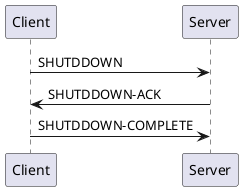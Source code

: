 @startuml

Client -> Server : SHUTDDOWN

Server -> Client : SHUTDDOWN-ACK

Client -> Server : SHUTDDOWN-COMPLETE

@enduml